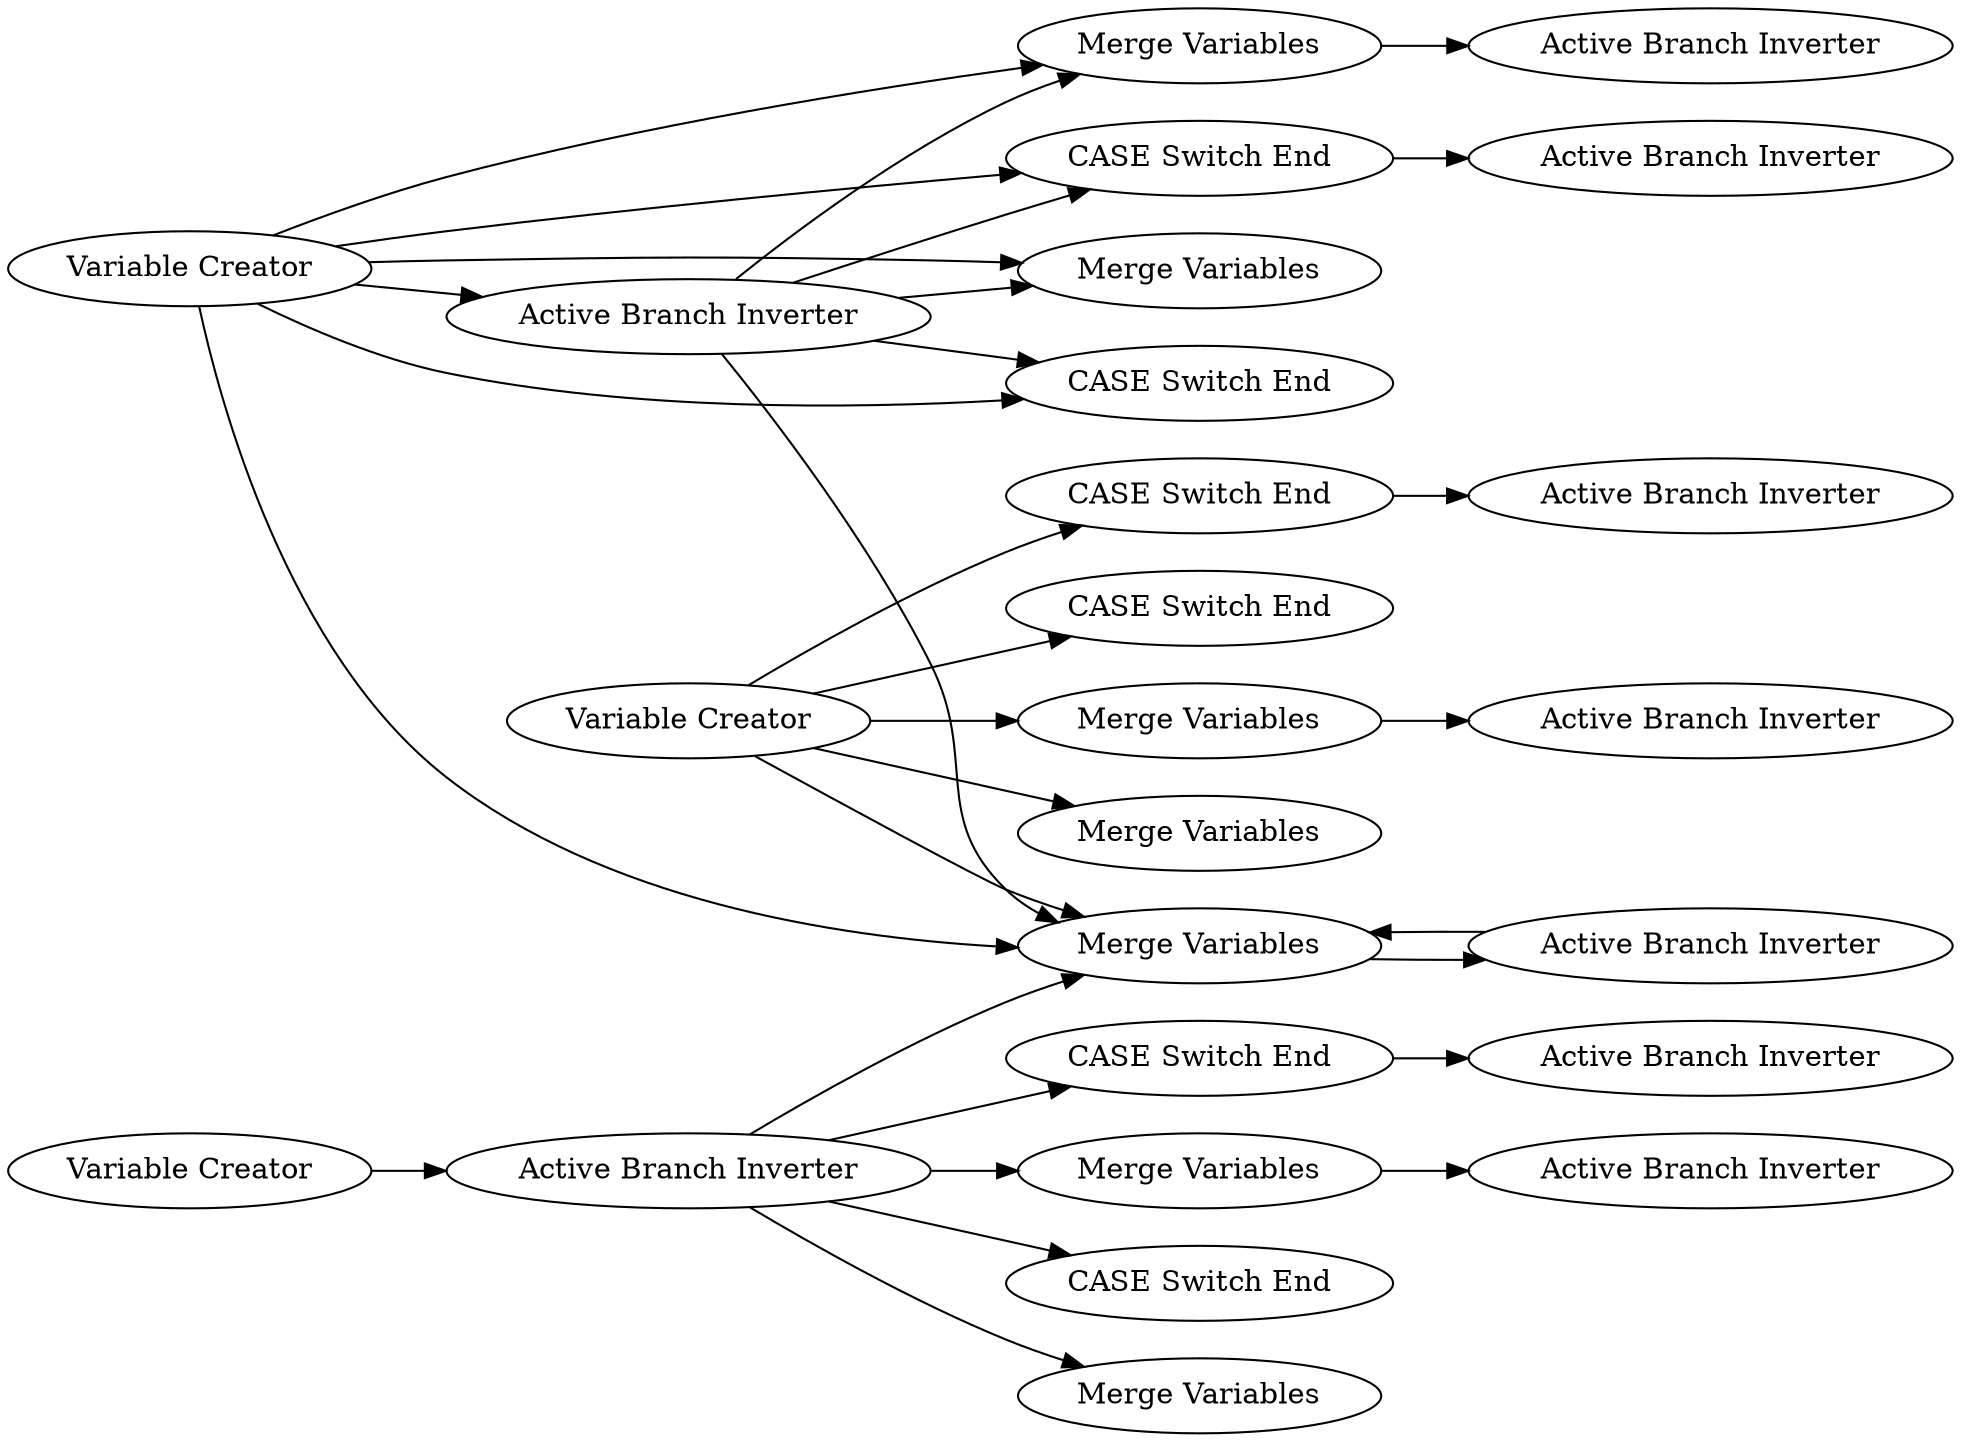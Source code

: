 digraph {
	7 -> 8
	4 -> 5
	10 -> 9
	2 -> 6
	1 -> 6
	38 -> 29
	2 -> 3
	2 -> 4
	1 -> 4
	39 -> 34
	39 -> 37
	39 -> 35
	1 -> 2
	39 -> 38
	16 -> 18
	22 -> 24
	16 -> 21
	16 -> 9
	2 -> 7
	35 -> 36
	39 -> 9
	1 -> 7
	40 -> 39
	16 -> 19
	19 -> 20
	2 -> 9
	1 -> 9
	9 -> 10
	16 -> 22
	1 -> 3
	7 [label="Merge Variables"]
	9 [label="Merge Variables"]
	18 [label="CASE Switch End"]
	21 [label="Merge Variables"]
	8 [label="Active Branch Inverter"]
	3 [label="CASE Switch End"]
	19 [label="CASE Switch End"]
	24 [label="Active Branch Inverter"]
	6 [label="Merge Variables"]
	10 [label="Active Branch Inverter"]
	16 [label="Variable Creator"]
	1 [label="Variable Creator"]
	22 [label="Merge Variables"]
	4 [label="CASE Switch End"]
	38 [label="Merge Variables"]
	5 [label="Active Branch Inverter"]
	20 [label="Active Branch Inverter"]
	35 [label="CASE Switch End"]
	34 [label="CASE Switch End"]
	29 [label="Active Branch Inverter"]
	36 [label="Active Branch Inverter"]
	40 [label="Variable Creator"]
	39 [label="Active Branch Inverter"]
	2 [label="Active Branch Inverter"]
	37 [label="Merge Variables"]
	rankdir=LR
}
